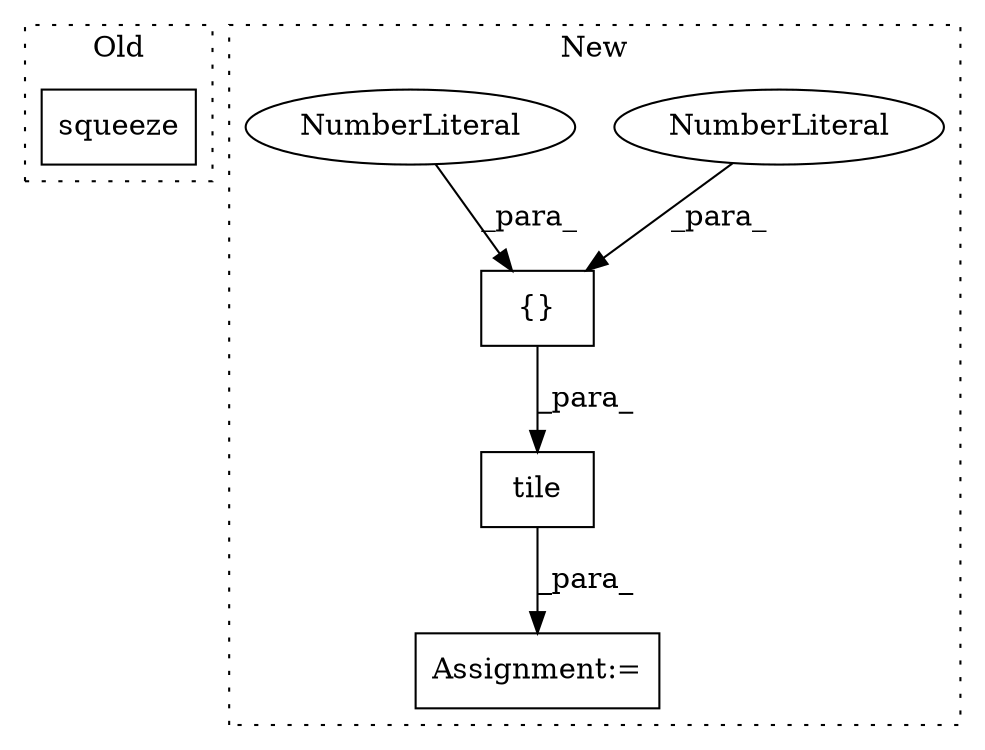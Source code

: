 digraph G {
subgraph cluster0 {
1 [label="squeeze" a="32" s="1299,1320" l="8,1" shape="box"];
label = "Old";
style="dotted";
}
subgraph cluster1 {
2 [label="tile" a="32" s="1194,1259" l="5,1" shape="box"];
3 [label="{}" a="4" s="1247,1258" l="1,1" shape="box"];
4 [label="NumberLiteral" a="34" s="1248" l="1" shape="ellipse"];
5 [label="NumberLiteral" a="34" s="1250" l="1" shape="ellipse"];
6 [label="Assignment:=" a="7" s="1182" l="1" shape="box"];
label = "New";
style="dotted";
}
2 -> 6 [label="_para_"];
3 -> 2 [label="_para_"];
4 -> 3 [label="_para_"];
5 -> 3 [label="_para_"];
}